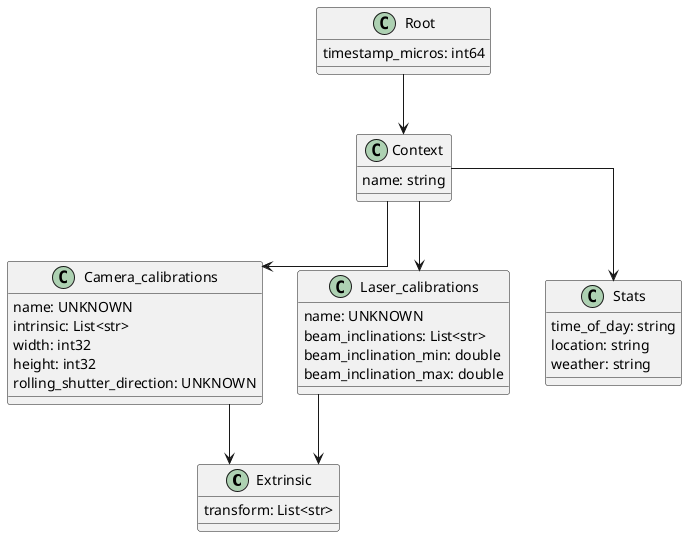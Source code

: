 @startuml
skinparam linetype ortho

class Extrinsic {
  transform: List<str>
}
class Camera_calibrations {
  name: UNKNOWN
  intrinsic: List<str>
  width: int32
  height: int32
  rolling_shutter_direction: UNKNOWN
}
class Laser_calibrations {
  name: UNKNOWN
  beam_inclinations: List<str>
  beam_inclination_min: double
  beam_inclination_max: double
}
class Stats {
  time_of_day: string
  location: string
  weather: string
}
class Context {
  name: string
}
class Root {
  timestamp_micros: int64
}
Root --> Context
Context --> Camera_calibrations
Camera_calibrations --> Extrinsic
Context --> Laser_calibrations
Laser_calibrations --> Extrinsic
Context --> Stats
@enduml
